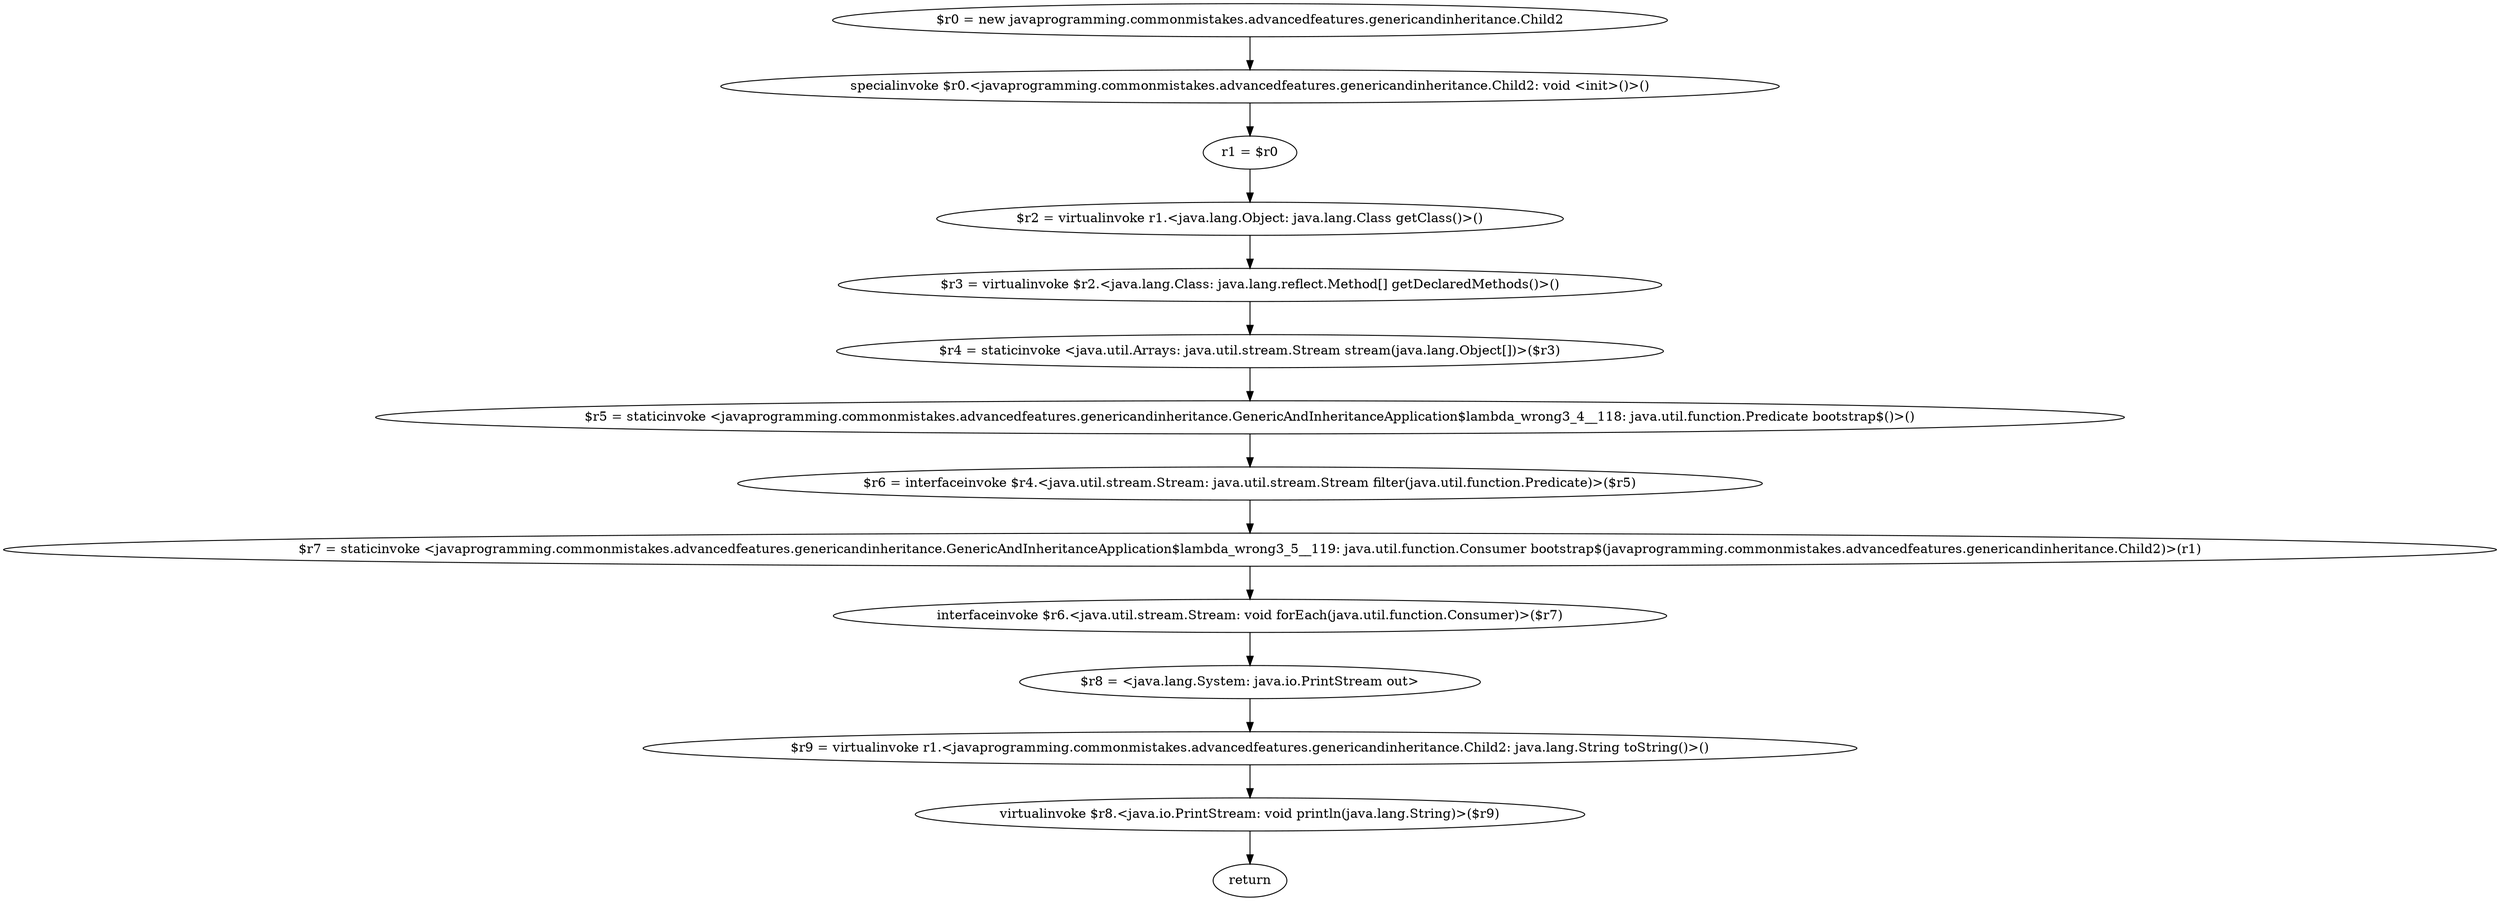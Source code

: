 digraph "unitGraph" {
    "$r0 = new javaprogramming.commonmistakes.advancedfeatures.genericandinheritance.Child2"
    "specialinvoke $r0.<javaprogramming.commonmistakes.advancedfeatures.genericandinheritance.Child2: void <init>()>()"
    "r1 = $r0"
    "$r2 = virtualinvoke r1.<java.lang.Object: java.lang.Class getClass()>()"
    "$r3 = virtualinvoke $r2.<java.lang.Class: java.lang.reflect.Method[] getDeclaredMethods()>()"
    "$r4 = staticinvoke <java.util.Arrays: java.util.stream.Stream stream(java.lang.Object[])>($r3)"
    "$r5 = staticinvoke <javaprogramming.commonmistakes.advancedfeatures.genericandinheritance.GenericAndInheritanceApplication$lambda_wrong3_4__118: java.util.function.Predicate bootstrap$()>()"
    "$r6 = interfaceinvoke $r4.<java.util.stream.Stream: java.util.stream.Stream filter(java.util.function.Predicate)>($r5)"
    "$r7 = staticinvoke <javaprogramming.commonmistakes.advancedfeatures.genericandinheritance.GenericAndInheritanceApplication$lambda_wrong3_5__119: java.util.function.Consumer bootstrap$(javaprogramming.commonmistakes.advancedfeatures.genericandinheritance.Child2)>(r1)"
    "interfaceinvoke $r6.<java.util.stream.Stream: void forEach(java.util.function.Consumer)>($r7)"
    "$r8 = <java.lang.System: java.io.PrintStream out>"
    "$r9 = virtualinvoke r1.<javaprogramming.commonmistakes.advancedfeatures.genericandinheritance.Child2: java.lang.String toString()>()"
    "virtualinvoke $r8.<java.io.PrintStream: void println(java.lang.String)>($r9)"
    "return"
    "$r0 = new javaprogramming.commonmistakes.advancedfeatures.genericandinheritance.Child2"->"specialinvoke $r0.<javaprogramming.commonmistakes.advancedfeatures.genericandinheritance.Child2: void <init>()>()";
    "specialinvoke $r0.<javaprogramming.commonmistakes.advancedfeatures.genericandinheritance.Child2: void <init>()>()"->"r1 = $r0";
    "r1 = $r0"->"$r2 = virtualinvoke r1.<java.lang.Object: java.lang.Class getClass()>()";
    "$r2 = virtualinvoke r1.<java.lang.Object: java.lang.Class getClass()>()"->"$r3 = virtualinvoke $r2.<java.lang.Class: java.lang.reflect.Method[] getDeclaredMethods()>()";
    "$r3 = virtualinvoke $r2.<java.lang.Class: java.lang.reflect.Method[] getDeclaredMethods()>()"->"$r4 = staticinvoke <java.util.Arrays: java.util.stream.Stream stream(java.lang.Object[])>($r3)";
    "$r4 = staticinvoke <java.util.Arrays: java.util.stream.Stream stream(java.lang.Object[])>($r3)"->"$r5 = staticinvoke <javaprogramming.commonmistakes.advancedfeatures.genericandinheritance.GenericAndInheritanceApplication$lambda_wrong3_4__118: java.util.function.Predicate bootstrap$()>()";
    "$r5 = staticinvoke <javaprogramming.commonmistakes.advancedfeatures.genericandinheritance.GenericAndInheritanceApplication$lambda_wrong3_4__118: java.util.function.Predicate bootstrap$()>()"->"$r6 = interfaceinvoke $r4.<java.util.stream.Stream: java.util.stream.Stream filter(java.util.function.Predicate)>($r5)";
    "$r6 = interfaceinvoke $r4.<java.util.stream.Stream: java.util.stream.Stream filter(java.util.function.Predicate)>($r5)"->"$r7 = staticinvoke <javaprogramming.commonmistakes.advancedfeatures.genericandinheritance.GenericAndInheritanceApplication$lambda_wrong3_5__119: java.util.function.Consumer bootstrap$(javaprogramming.commonmistakes.advancedfeatures.genericandinheritance.Child2)>(r1)";
    "$r7 = staticinvoke <javaprogramming.commonmistakes.advancedfeatures.genericandinheritance.GenericAndInheritanceApplication$lambda_wrong3_5__119: java.util.function.Consumer bootstrap$(javaprogramming.commonmistakes.advancedfeatures.genericandinheritance.Child2)>(r1)"->"interfaceinvoke $r6.<java.util.stream.Stream: void forEach(java.util.function.Consumer)>($r7)";
    "interfaceinvoke $r6.<java.util.stream.Stream: void forEach(java.util.function.Consumer)>($r7)"->"$r8 = <java.lang.System: java.io.PrintStream out>";
    "$r8 = <java.lang.System: java.io.PrintStream out>"->"$r9 = virtualinvoke r1.<javaprogramming.commonmistakes.advancedfeatures.genericandinheritance.Child2: java.lang.String toString()>()";
    "$r9 = virtualinvoke r1.<javaprogramming.commonmistakes.advancedfeatures.genericandinheritance.Child2: java.lang.String toString()>()"->"virtualinvoke $r8.<java.io.PrintStream: void println(java.lang.String)>($r9)";
    "virtualinvoke $r8.<java.io.PrintStream: void println(java.lang.String)>($r9)"->"return";
}
